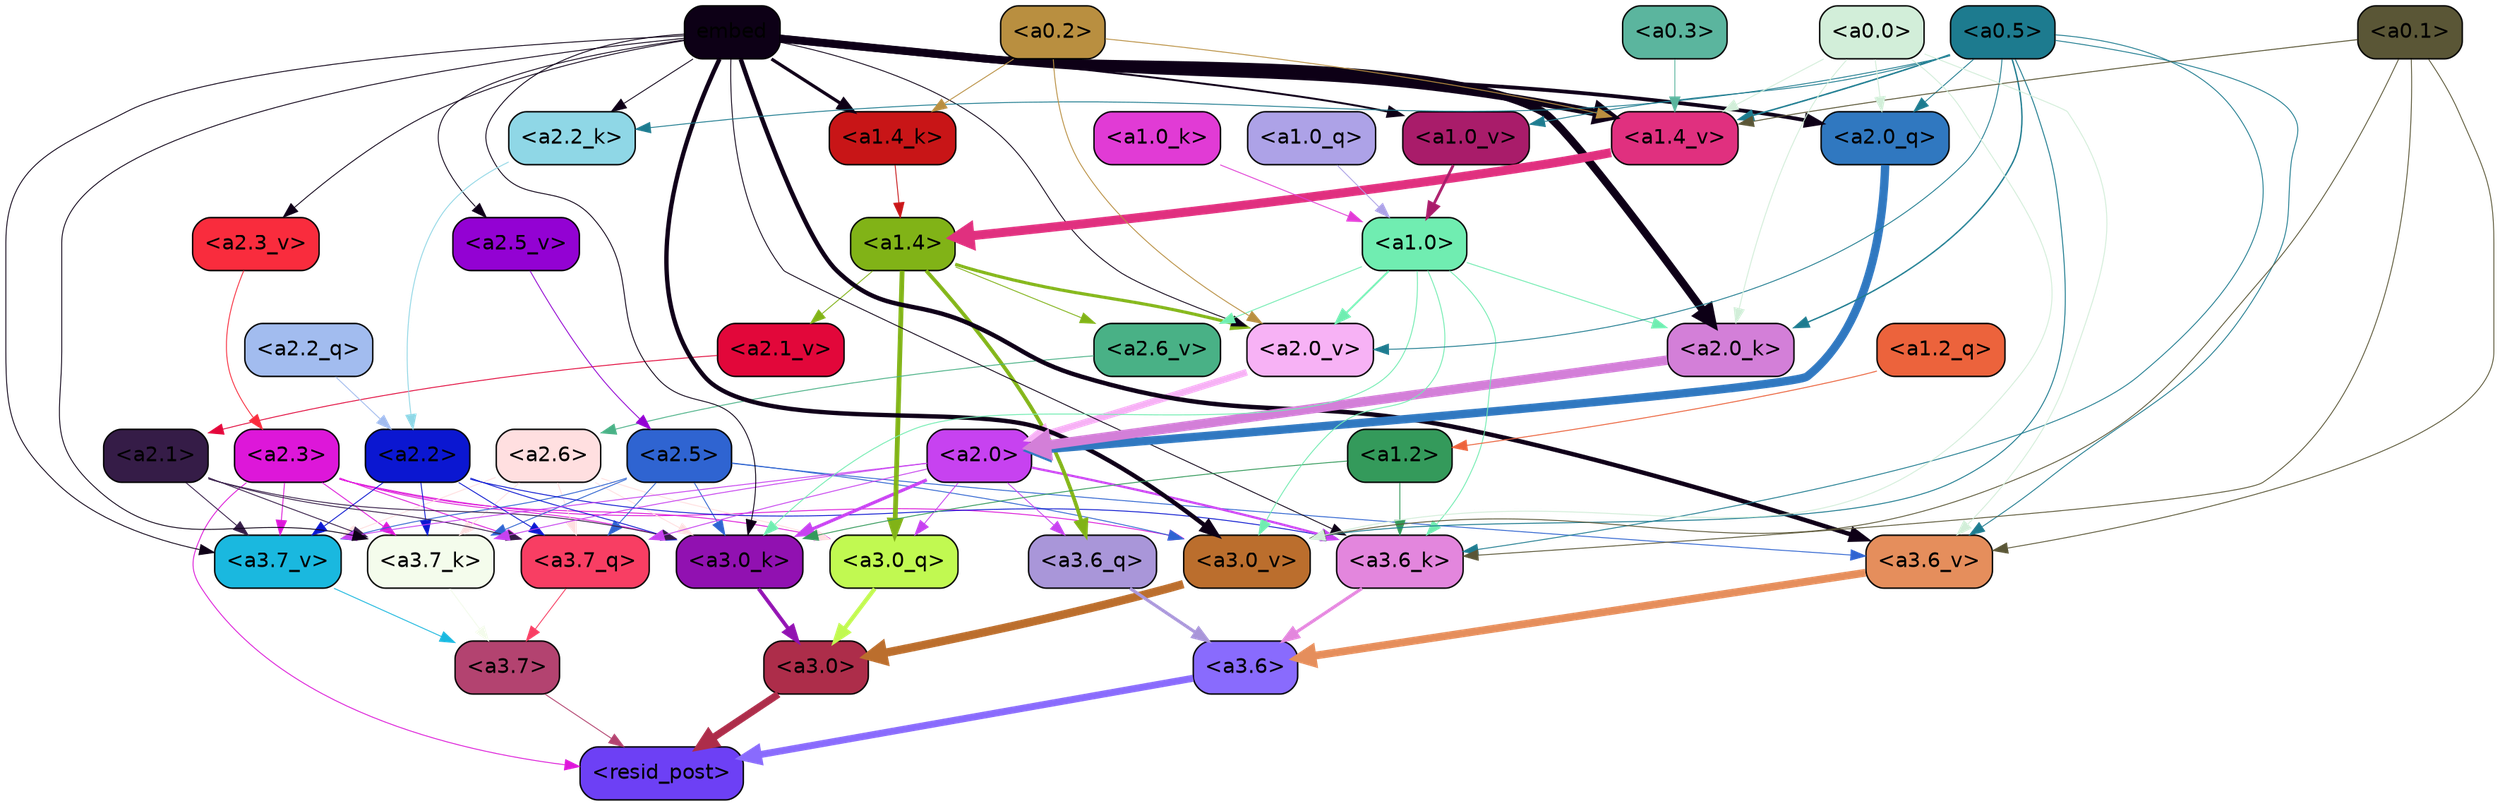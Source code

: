 strict digraph "" {
	graph [bgcolor=transparent,
		layout=dot,
		overlap=false,
		splines=true
	];
	"<a3.7>"	[color=black,
		fillcolor="#b34370",
		fontname=Helvetica,
		shape=box,
		style="filled, rounded"];
	"<resid_post>"	[color=black,
		fillcolor="#6d40f5",
		fontname=Helvetica,
		shape=box,
		style="filled, rounded"];
	"<a3.7>" -> "<resid_post>"	[color="#b34370",
		penwidth=0.6];
	"<a3.6>"	[color=black,
		fillcolor="#896bfd",
		fontname=Helvetica,
		shape=box,
		style="filled, rounded"];
	"<a3.6>" -> "<resid_post>"	[color="#896bfd",
		penwidth=4.753257989883423];
	"<a3.0>"	[color=black,
		fillcolor="#ad2d4a",
		fontname=Helvetica,
		shape=box,
		style="filled, rounded"];
	"<a3.0>" -> "<resid_post>"	[color="#ad2d4a",
		penwidth=4.90053927898407];
	"<a2.3>"	[color=black,
		fillcolor="#dd17d9",
		fontname=Helvetica,
		shape=box,
		style="filled, rounded"];
	"<a2.3>" -> "<resid_post>"	[color="#dd17d9",
		penwidth=0.6];
	"<a3.7_q>"	[color=black,
		fillcolor="#f83e63",
		fontname=Helvetica,
		shape=box,
		style="filled, rounded"];
	"<a2.3>" -> "<a3.7_q>"	[color="#dd17d9",
		penwidth=0.6];
	"<a3.0_q>"	[color=black,
		fillcolor="#c1f951",
		fontname=Helvetica,
		shape=box,
		style="filled, rounded"];
	"<a2.3>" -> "<a3.0_q>"	[color="#dd17d9",
		penwidth=0.6];
	"<a3.7_k>"	[color=black,
		fillcolor="#f4fcec",
		fontname=Helvetica,
		shape=box,
		style="filled, rounded"];
	"<a2.3>" -> "<a3.7_k>"	[color="#dd17d9",
		penwidth=0.6];
	"<a3.0_k>"	[color=black,
		fillcolor="#9111b1",
		fontname=Helvetica,
		shape=box,
		style="filled, rounded"];
	"<a2.3>" -> "<a3.0_k>"	[color="#dd17d9",
		penwidth=0.6];
	"<a3.7_v>"	[color=black,
		fillcolor="#1ab8df",
		fontname=Helvetica,
		shape=box,
		style="filled, rounded"];
	"<a2.3>" -> "<a3.7_v>"	[color="#dd17d9",
		penwidth=0.6];
	"<a3.0_v>"	[color=black,
		fillcolor="#bb6e2d",
		fontname=Helvetica,
		shape=box,
		style="filled, rounded"];
	"<a2.3>" -> "<a3.0_v>"	[color="#dd17d9",
		penwidth=0.6];
	"<a3.7_q>" -> "<a3.7>"	[color="#f83e63",
		penwidth=0.6];
	"<a3.6_q>"	[color=black,
		fillcolor="#a996d9",
		fontname=Helvetica,
		shape=box,
		style="filled, rounded"];
	"<a3.6_q>" -> "<a3.6>"	[color="#a996d9",
		penwidth=2.160832464694977];
	"<a3.0_q>" -> "<a3.0>"	[color="#c1f951",
		penwidth=2.870753765106201];
	"<a3.7_k>" -> "<a3.7>"	[color="#f4fcec",
		penwidth=0.6];
	"<a3.6_k>"	[color=black,
		fillcolor="#e386dd",
		fontname=Helvetica,
		shape=box,
		style="filled, rounded"];
	"<a3.6_k>" -> "<a3.6>"	[color="#e386dd",
		penwidth=2.13908451795578];
	"<a3.0_k>" -> "<a3.0>"	[color="#9111b1",
		penwidth=2.520303964614868];
	"<a3.7_v>" -> "<a3.7>"	[color="#1ab8df",
		penwidth=0.6];
	"<a3.6_v>"	[color=black,
		fillcolor="#e58e5c",
		fontname=Helvetica,
		shape=box,
		style="filled, rounded"];
	"<a3.6_v>" -> "<a3.6>"	[color="#e58e5c",
		penwidth=5.297133803367615];
	"<a3.0_v>" -> "<a3.0>"	[color="#bb6e2d",
		penwidth=5.680712580680847];
	"<a2.6>"	[color=black,
		fillcolor="#ffdfe0",
		fontname=Helvetica,
		shape=box,
		style="filled, rounded"];
	"<a2.6>" -> "<a3.7_q>"	[color="#ffdfe0",
		penwidth=0.6];
	"<a2.6>" -> "<a3.0_q>"	[color="#ffdfe0",
		penwidth=0.6];
	"<a2.6>" -> "<a3.7_k>"	[color="#ffdfe0",
		penwidth=0.6];
	"<a2.6>" -> "<a3.0_k>"	[color="#ffdfe0",
		penwidth=0.6];
	"<a2.6>" -> "<a3.7_v>"	[color="#ffdfe0",
		penwidth=0.6];
	"<a2.5>"	[color=black,
		fillcolor="#2f64d1",
		fontname=Helvetica,
		shape=box,
		style="filled, rounded"];
	"<a2.5>" -> "<a3.7_q>"	[color="#2f64d1",
		penwidth=0.6];
	"<a2.5>" -> "<a3.7_k>"	[color="#2f64d1",
		penwidth=0.6];
	"<a2.5>" -> "<a3.0_k>"	[color="#2f64d1",
		penwidth=0.6];
	"<a2.5>" -> "<a3.7_v>"	[color="#2f64d1",
		penwidth=0.6];
	"<a2.5>" -> "<a3.6_v>"	[color="#2f64d1",
		penwidth=0.6];
	"<a2.5>" -> "<a3.0_v>"	[color="#2f64d1",
		penwidth=0.6];
	"<a2.2>"	[color=black,
		fillcolor="#0b17d1",
		fontname=Helvetica,
		shape=box,
		style="filled, rounded"];
	"<a2.2>" -> "<a3.7_q>"	[color="#0b17d1",
		penwidth=0.6];
	"<a2.2>" -> "<a3.7_k>"	[color="#0b17d1",
		penwidth=0.6];
	"<a2.2>" -> "<a3.6_k>"	[color="#0b17d1",
		penwidth=0.6];
	"<a2.2>" -> "<a3.0_k>"	[color="#0b17d1",
		penwidth=0.6];
	"<a2.2>" -> "<a3.7_v>"	[color="#0b17d1",
		penwidth=0.6];
	"<a2.1>"	[color=black,
		fillcolor="#351c47",
		fontname=Helvetica,
		shape=box,
		style="filled, rounded"];
	"<a2.1>" -> "<a3.7_q>"	[color="#351c47",
		penwidth=0.6];
	"<a2.1>" -> "<a3.7_k>"	[color="#351c47",
		penwidth=0.6];
	"<a2.1>" -> "<a3.0_k>"	[color="#351c47",
		penwidth=0.6];
	"<a2.1>" -> "<a3.7_v>"	[color="#351c47",
		penwidth=0.6];
	"<a2.0>"	[color=black,
		fillcolor="#c742f0",
		fontname=Helvetica,
		shape=box,
		style="filled, rounded"];
	"<a2.0>" -> "<a3.7_q>"	[color="#c742f0",
		penwidth=0.6];
	"<a2.0>" -> "<a3.6_q>"	[color="#c742f0",
		penwidth=0.6];
	"<a2.0>" -> "<a3.0_q>"	[color="#c742f0",
		penwidth=0.6];
	"<a2.0>" -> "<a3.7_k>"	[color="#c742f0",
		penwidth=0.6];
	"<a2.0>" -> "<a3.6_k>"	[color="#c742f0",
		penwidth=1.5348684191703796];
	"<a2.0>" -> "<a3.0_k>"	[color="#c742f0",
		penwidth=2.172017753124237];
	"<a2.0>" -> "<a3.7_v>"	[color="#c742f0",
		penwidth=0.6];
	"<a1.4>"	[color=black,
		fillcolor="#81b317",
		fontname=Helvetica,
		shape=box,
		style="filled, rounded"];
	"<a1.4>" -> "<a3.6_q>"	[color="#81b317",
		penwidth=2.532623291015625];
	"<a1.4>" -> "<a3.0_q>"	[color="#81b317",
		penwidth=3.2595192790031433];
	"<a2.6_v>"	[color=black,
		fillcolor="#49b186",
		fontname=Helvetica,
		shape=box,
		style="filled, rounded"];
	"<a1.4>" -> "<a2.6_v>"	[color="#81b317",
		penwidth=0.6];
	"<a2.1_v>"	[color=black,
		fillcolor="#e2073a",
		fontname=Helvetica,
		shape=box,
		style="filled, rounded"];
	"<a1.4>" -> "<a2.1_v>"	[color="#81b317",
		penwidth=0.6];
	"<a2.0_v>"	[color=black,
		fillcolor="#f7b2f5",
		fontname=Helvetica,
		shape=box,
		style="filled, rounded"];
	"<a1.4>" -> "<a2.0_v>"	[color="#81b317",
		penwidth=2.1199009865522385];
	embed	[color=black,
		fillcolor="#0d0016",
		fontname=Helvetica,
		shape=box,
		style="filled, rounded"];
	embed -> "<a3.7_k>"	[color="#0d0016",
		penwidth=0.6];
	embed -> "<a3.6_k>"	[color="#0d0016",
		penwidth=0.6];
	embed -> "<a3.0_k>"	[color="#0d0016",
		penwidth=0.6117386221885681];
	embed -> "<a3.7_v>"	[color="#0d0016",
		penwidth=0.6];
	embed -> "<a3.6_v>"	[color="#0d0016",
		penwidth=3.0186105966567993];
	embed -> "<a3.0_v>"	[color="#0d0016",
		penwidth=2.969020187854767];
	"<a2.0_q>"	[color=black,
		fillcolor="#3078c0",
		fontname=Helvetica,
		shape=box,
		style="filled, rounded"];
	embed -> "<a2.0_q>"	[color="#0d0016",
		penwidth=2.5791755318641663];
	"<a2.2_k>"	[color=black,
		fillcolor="#8fd7e6",
		fontname=Helvetica,
		shape=box,
		style="filled, rounded"];
	embed -> "<a2.2_k>"	[color="#0d0016",
		penwidth=0.6];
	"<a2.0_k>"	[color=black,
		fillcolor="#d37fd8",
		fontname=Helvetica,
		shape=box,
		style="filled, rounded"];
	embed -> "<a2.0_k>"	[color="#0d0016",
		penwidth=5.307481050491333];
	"<a2.5_v>"	[color=black,
		fillcolor="#9302d3",
		fontname=Helvetica,
		shape=box,
		style="filled, rounded"];
	embed -> "<a2.5_v>"	[color="#0d0016",
		penwidth=0.6];
	"<a2.3_v>"	[color=black,
		fillcolor="#f92c3d",
		fontname=Helvetica,
		shape=box,
		style="filled, rounded"];
	embed -> "<a2.3_v>"	[color="#0d0016",
		penwidth=0.6];
	embed -> "<a2.0_v>"	[color="#0d0016",
		penwidth=0.6];
	"<a1.4_k>"	[color=black,
		fillcolor="#c81517",
		fontname=Helvetica,
		shape=box,
		style="filled, rounded"];
	embed -> "<a1.4_k>"	[color="#0d0016",
		penwidth=2.1839776039123535];
	"<a1.4_v>"	[color=black,
		fillcolor="#e0307f",
		fontname=Helvetica,
		shape=box,
		style="filled, rounded"];
	embed -> "<a1.4_v>"	[color="#0d0016",
		penwidth=5.2540810108184814];
	"<a1.0_v>"	[color=black,
		fillcolor="#a91c6a",
		fontname=Helvetica,
		shape=box,
		style="filled, rounded"];
	embed -> "<a1.0_v>"	[color="#0d0016",
		penwidth=1.3048751950263977];
	"<a1.2>"	[color=black,
		fillcolor="#349a5b",
		fontname=Helvetica,
		shape=box,
		style="filled, rounded"];
	"<a1.2>" -> "<a3.6_k>"	[color="#349a5b",
		penwidth=0.6];
	"<a1.2>" -> "<a3.0_k>"	[color="#349a5b",
		penwidth=0.6];
	"<a1.0>"	[color=black,
		fillcolor="#70edb1",
		fontname=Helvetica,
		shape=box,
		style="filled, rounded"];
	"<a1.0>" -> "<a3.6_k>"	[color="#70edb1",
		penwidth=0.6];
	"<a1.0>" -> "<a3.0_k>"	[color="#70edb1",
		penwidth=0.6];
	"<a1.0>" -> "<a3.0_v>"	[color="#70edb1",
		penwidth=0.6];
	"<a1.0>" -> "<a2.0_k>"	[color="#70edb1",
		penwidth=0.6];
	"<a1.0>" -> "<a2.6_v>"	[color="#70edb1",
		penwidth=0.6];
	"<a1.0>" -> "<a2.0_v>"	[color="#70edb1",
		penwidth=1.237271785736084];
	"<a0.5>"	[color=black,
		fillcolor="#1d7b8f",
		fontname=Helvetica,
		shape=box,
		style="filled, rounded"];
	"<a0.5>" -> "<a3.6_k>"	[color="#1d7b8f",
		penwidth=0.6];
	"<a0.5>" -> "<a3.6_v>"	[color="#1d7b8f",
		penwidth=0.6];
	"<a0.5>" -> "<a3.0_v>"	[color="#1d7b8f",
		penwidth=0.6409564018249512];
	"<a0.5>" -> "<a2.0_q>"	[color="#1d7b8f",
		penwidth=0.6];
	"<a0.5>" -> "<a2.2_k>"	[color="#1d7b8f",
		penwidth=0.6];
	"<a0.5>" -> "<a2.0_k>"	[color="#1d7b8f",
		penwidth=0.9355769157409668];
	"<a0.5>" -> "<a2.0_v>"	[color="#1d7b8f",
		penwidth=0.6];
	"<a0.5>" -> "<a1.4_v>"	[color="#1d7b8f",
		penwidth=1.016412615776062];
	"<a0.5>" -> "<a1.0_v>"	[color="#1d7b8f",
		penwidth=0.6];
	"<a0.1>"	[color=black,
		fillcolor="#5a5636",
		fontname=Helvetica,
		shape=box,
		style="filled, rounded"];
	"<a0.1>" -> "<a3.6_k>"	[color="#5a5636",
		penwidth=0.6];
	"<a0.1>" -> "<a3.6_v>"	[color="#5a5636",
		penwidth=0.6];
	"<a0.1>" -> "<a3.0_v>"	[color="#5a5636",
		penwidth=0.6];
	"<a0.1>" -> "<a1.4_v>"	[color="#5a5636",
		penwidth=0.6440334320068359];
	"<a0.0>"	[color=black,
		fillcolor="#d2eed9",
		fontname=Helvetica,
		shape=box,
		style="filled, rounded"];
	"<a0.0>" -> "<a3.6_v>"	[color="#d2eed9",
		penwidth=0.6];
	"<a0.0>" -> "<a3.0_v>"	[color="#d2eed9",
		penwidth=0.6];
	"<a0.0>" -> "<a2.0_q>"	[color="#d2eed9",
		penwidth=0.6];
	"<a0.0>" -> "<a2.0_k>"	[color="#d2eed9",
		penwidth=0.6];
	"<a0.0>" -> "<a1.4_v>"	[color="#d2eed9",
		penwidth=0.6];
	"<a2.2_q>"	[color=black,
		fillcolor="#a2bcef",
		fontname=Helvetica,
		shape=box,
		style="filled, rounded"];
	"<a2.2_q>" -> "<a2.2>"	[color="#a2bcef",
		penwidth=0.6];
	"<a2.0_q>" -> "<a2.0>"	[color="#3078c0",
		penwidth=5.682948350906372];
	"<a2.2_k>" -> "<a2.2>"	[color="#8fd7e6",
		penwidth=0.6];
	"<a2.0_k>" -> "<a2.0>"	[color="#d37fd8",
		penwidth=6.450693130493164];
	"<a2.6_v>" -> "<a2.6>"	[color="#49b186",
		penwidth=0.6];
	"<a2.5_v>" -> "<a2.5>"	[color="#9302d3",
		penwidth=0.6];
	"<a2.3_v>" -> "<a2.3>"	[color="#f92c3d",
		penwidth=0.6];
	"<a2.1_v>" -> "<a2.1>"	[color="#e2073a",
		penwidth=0.6];
	"<a2.0_v>" -> "<a2.0>"	[color="#f7b2f5",
		penwidth=4.592647075653076];
	"<a0.2>"	[color=black,
		fillcolor="#b98f40",
		fontname=Helvetica,
		shape=box,
		style="filled, rounded"];
	"<a0.2>" -> "<a2.0_v>"	[color="#b98f40",
		penwidth=0.6];
	"<a0.2>" -> "<a1.4_k>"	[color="#b98f40",
		penwidth=0.6];
	"<a0.2>" -> "<a1.4_v>"	[color="#b98f40",
		penwidth=0.6];
	"<a1.2_q>"	[color=black,
		fillcolor="#ec633c",
		fontname=Helvetica,
		shape=box,
		style="filled, rounded"];
	"<a1.2_q>" -> "<a1.2>"	[color="#ec633c",
		penwidth=0.6323684453964233];
	"<a1.0_q>"	[color=black,
		fillcolor="#ada2e7",
		fontname=Helvetica,
		shape=box,
		style="filled, rounded"];
	"<a1.0_q>" -> "<a1.0>"	[color="#ada2e7",
		penwidth=0.6];
	"<a1.4_k>" -> "<a1.4>"	[color="#c81517",
		penwidth=0.6];
	"<a1.0_k>"	[color=black,
		fillcolor="#e13bd5",
		fontname=Helvetica,
		shape=box,
		style="filled, rounded"];
	"<a1.0_k>" -> "<a1.0>"	[color="#e13bd5",
		penwidth=0.6];
	"<a1.4_v>" -> "<a1.4>"	[color="#e0307f",
		penwidth=6.149721145629883];
	"<a1.0_v>" -> "<a1.0>"	[color="#a91c6a",
		penwidth=1.874430701136589];
	"<a0.3>"	[color=black,
		fillcolor="#5bb59e",
		fontname=Helvetica,
		shape=box,
		style="filled, rounded"];
	"<a0.3>" -> "<a1.4_v>"	[color="#5bb59e",
		penwidth=0.6];
}
